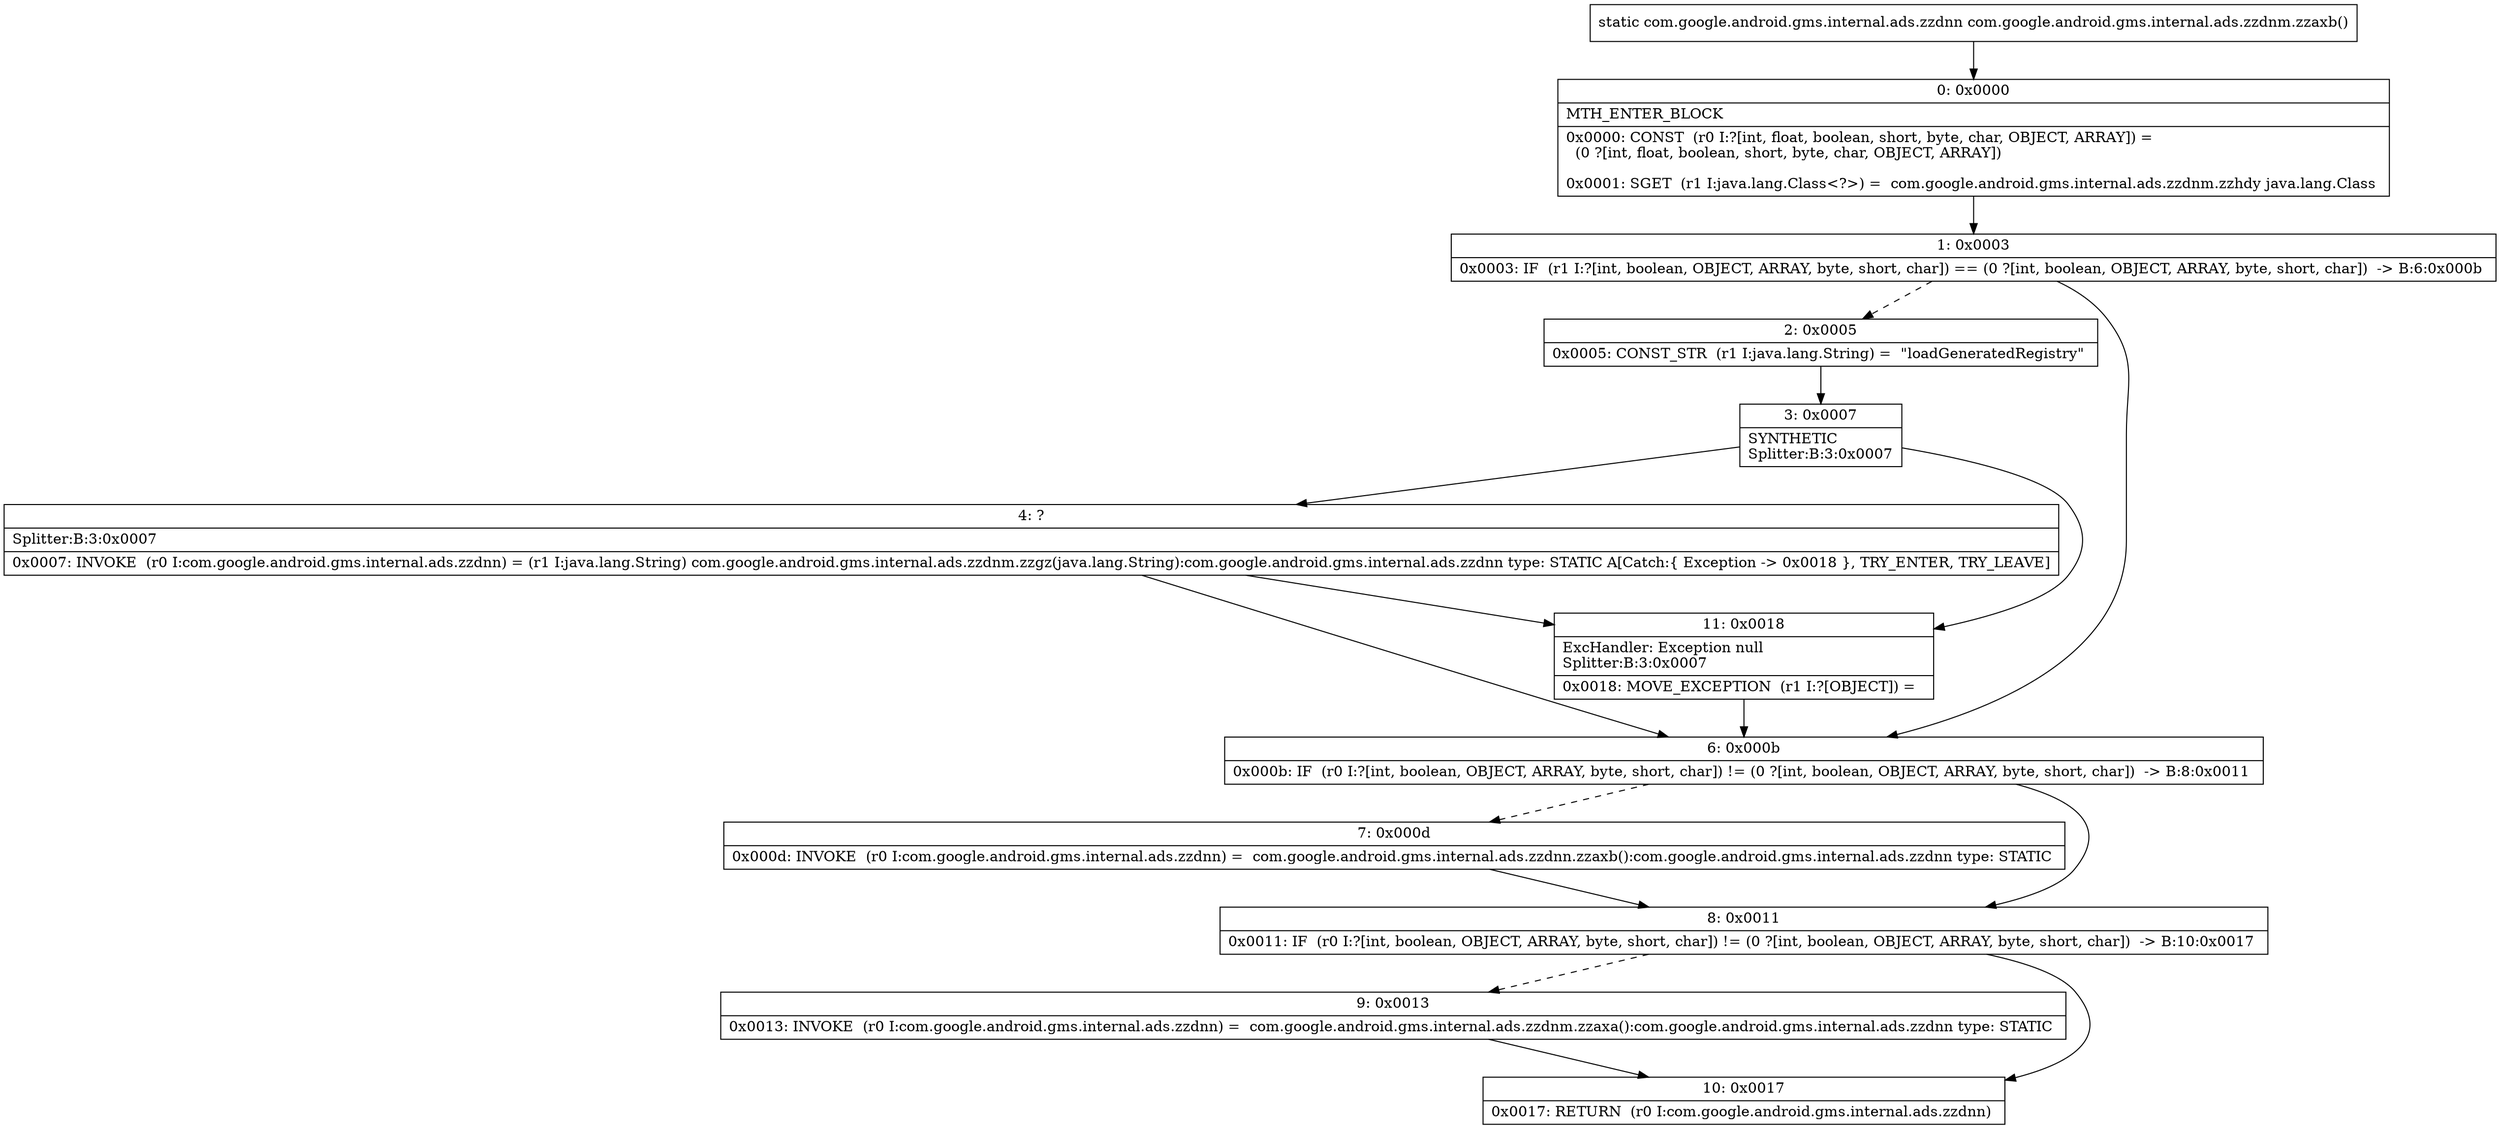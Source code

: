 digraph "CFG forcom.google.android.gms.internal.ads.zzdnm.zzaxb()Lcom\/google\/android\/gms\/internal\/ads\/zzdnn;" {
Node_0 [shape=record,label="{0\:\ 0x0000|MTH_ENTER_BLOCK\l|0x0000: CONST  (r0 I:?[int, float, boolean, short, byte, char, OBJECT, ARRAY]) = \l  (0 ?[int, float, boolean, short, byte, char, OBJECT, ARRAY])\l \l0x0001: SGET  (r1 I:java.lang.Class\<?\>) =  com.google.android.gms.internal.ads.zzdnm.zzhdy java.lang.Class \l}"];
Node_1 [shape=record,label="{1\:\ 0x0003|0x0003: IF  (r1 I:?[int, boolean, OBJECT, ARRAY, byte, short, char]) == (0 ?[int, boolean, OBJECT, ARRAY, byte, short, char])  \-\> B:6:0x000b \l}"];
Node_2 [shape=record,label="{2\:\ 0x0005|0x0005: CONST_STR  (r1 I:java.lang.String) =  \"loadGeneratedRegistry\" \l}"];
Node_3 [shape=record,label="{3\:\ 0x0007|SYNTHETIC\lSplitter:B:3:0x0007\l}"];
Node_4 [shape=record,label="{4\:\ ?|Splitter:B:3:0x0007\l|0x0007: INVOKE  (r0 I:com.google.android.gms.internal.ads.zzdnn) = (r1 I:java.lang.String) com.google.android.gms.internal.ads.zzdnm.zzgz(java.lang.String):com.google.android.gms.internal.ads.zzdnn type: STATIC A[Catch:\{ Exception \-\> 0x0018 \}, TRY_ENTER, TRY_LEAVE]\l}"];
Node_6 [shape=record,label="{6\:\ 0x000b|0x000b: IF  (r0 I:?[int, boolean, OBJECT, ARRAY, byte, short, char]) != (0 ?[int, boolean, OBJECT, ARRAY, byte, short, char])  \-\> B:8:0x0011 \l}"];
Node_7 [shape=record,label="{7\:\ 0x000d|0x000d: INVOKE  (r0 I:com.google.android.gms.internal.ads.zzdnn) =  com.google.android.gms.internal.ads.zzdnn.zzaxb():com.google.android.gms.internal.ads.zzdnn type: STATIC \l}"];
Node_8 [shape=record,label="{8\:\ 0x0011|0x0011: IF  (r0 I:?[int, boolean, OBJECT, ARRAY, byte, short, char]) != (0 ?[int, boolean, OBJECT, ARRAY, byte, short, char])  \-\> B:10:0x0017 \l}"];
Node_9 [shape=record,label="{9\:\ 0x0013|0x0013: INVOKE  (r0 I:com.google.android.gms.internal.ads.zzdnn) =  com.google.android.gms.internal.ads.zzdnm.zzaxa():com.google.android.gms.internal.ads.zzdnn type: STATIC \l}"];
Node_10 [shape=record,label="{10\:\ 0x0017|0x0017: RETURN  (r0 I:com.google.android.gms.internal.ads.zzdnn) \l}"];
Node_11 [shape=record,label="{11\:\ 0x0018|ExcHandler: Exception null\lSplitter:B:3:0x0007\l|0x0018: MOVE_EXCEPTION  (r1 I:?[OBJECT]) =  \l}"];
MethodNode[shape=record,label="{static com.google.android.gms.internal.ads.zzdnn com.google.android.gms.internal.ads.zzdnm.zzaxb() }"];
MethodNode -> Node_0;
Node_0 -> Node_1;
Node_1 -> Node_2[style=dashed];
Node_1 -> Node_6;
Node_2 -> Node_3;
Node_3 -> Node_4;
Node_3 -> Node_11;
Node_4 -> Node_11;
Node_4 -> Node_6;
Node_6 -> Node_7[style=dashed];
Node_6 -> Node_8;
Node_7 -> Node_8;
Node_8 -> Node_9[style=dashed];
Node_8 -> Node_10;
Node_9 -> Node_10;
Node_11 -> Node_6;
}

